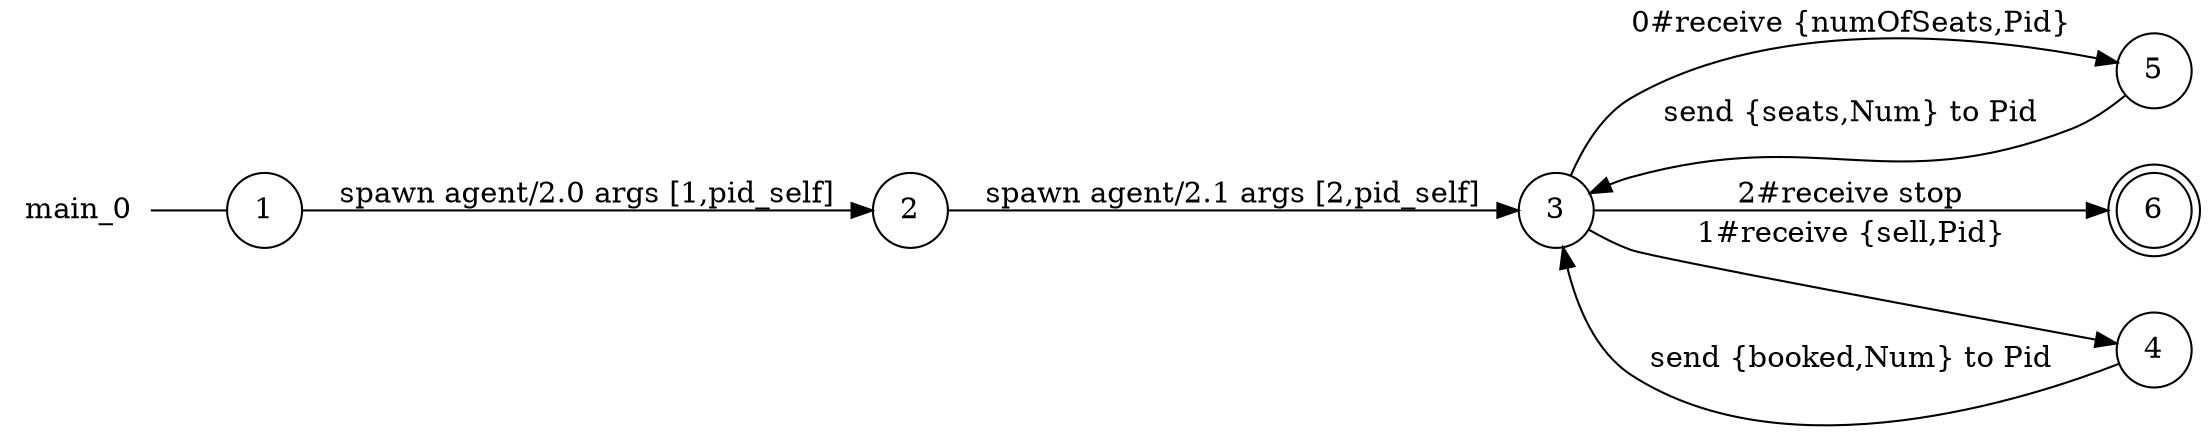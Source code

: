 digraph main_0 {
	rankdir="LR";
	n_0 [label="main_0", shape="plaintext"];
	n_1 [id="5", shape=circle, label="5"];
	n_2 [id="1", shape=circle, label="1"];
	n_0 -> n_2 [arrowhead=none];
	n_3 [id="2", shape=circle, label="2"];
	n_4 [id="8", shape=doublecircle, label="6"];
	n_5 [id="4", shape=circle, label="3"];
	n_6 [id="3", shape=circle, label="4"];

	n_5 -> n_4 [id="[$e|11]", label="2#receive stop"];
	n_2 -> n_3 [id="[$e|6]", label="spawn agent/2.0 args [1,pid_self]"];
	n_5 -> n_6 [id="[$e|10]", label="1#receive {sell,Pid}"];
	n_3 -> n_5 [id="[$e|0]", label="spawn agent/2.1 args [2,pid_self]"];
	n_1 -> n_5 [id="[$e|13]", label="send {seats,Num} to Pid"];
	n_6 -> n_5 [id="[$e|14]", label="send {booked,Num} to Pid"];
	n_5 -> n_1 [id="[$e|8]", label="0#receive {numOfSeats,Pid}"];
}
